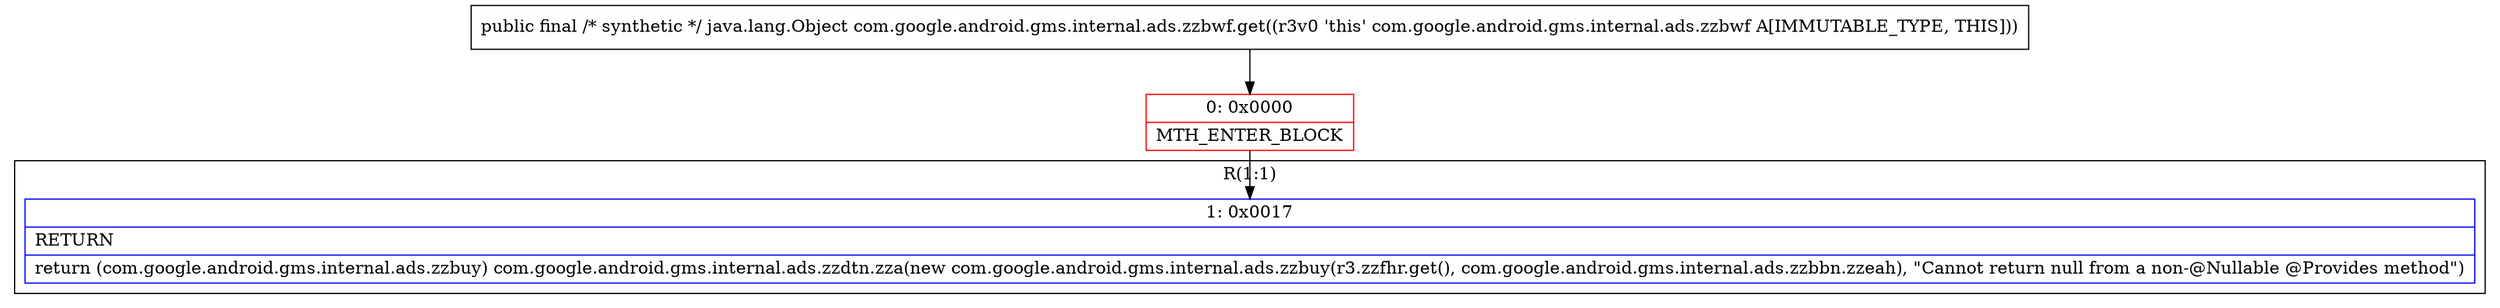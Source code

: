 digraph "CFG forcom.google.android.gms.internal.ads.zzbwf.get()Ljava\/lang\/Object;" {
subgraph cluster_Region_245389808 {
label = "R(1:1)";
node [shape=record,color=blue];
Node_1 [shape=record,label="{1\:\ 0x0017|RETURN\l|return (com.google.android.gms.internal.ads.zzbuy) com.google.android.gms.internal.ads.zzdtn.zza(new com.google.android.gms.internal.ads.zzbuy(r3.zzfhr.get(), com.google.android.gms.internal.ads.zzbbn.zzeah), \"Cannot return null from a non\-@Nullable @Provides method\")\l}"];
}
Node_0 [shape=record,color=red,label="{0\:\ 0x0000|MTH_ENTER_BLOCK\l}"];
MethodNode[shape=record,label="{public final \/* synthetic *\/ java.lang.Object com.google.android.gms.internal.ads.zzbwf.get((r3v0 'this' com.google.android.gms.internal.ads.zzbwf A[IMMUTABLE_TYPE, THIS])) }"];
MethodNode -> Node_0;
Node_0 -> Node_1;
}

